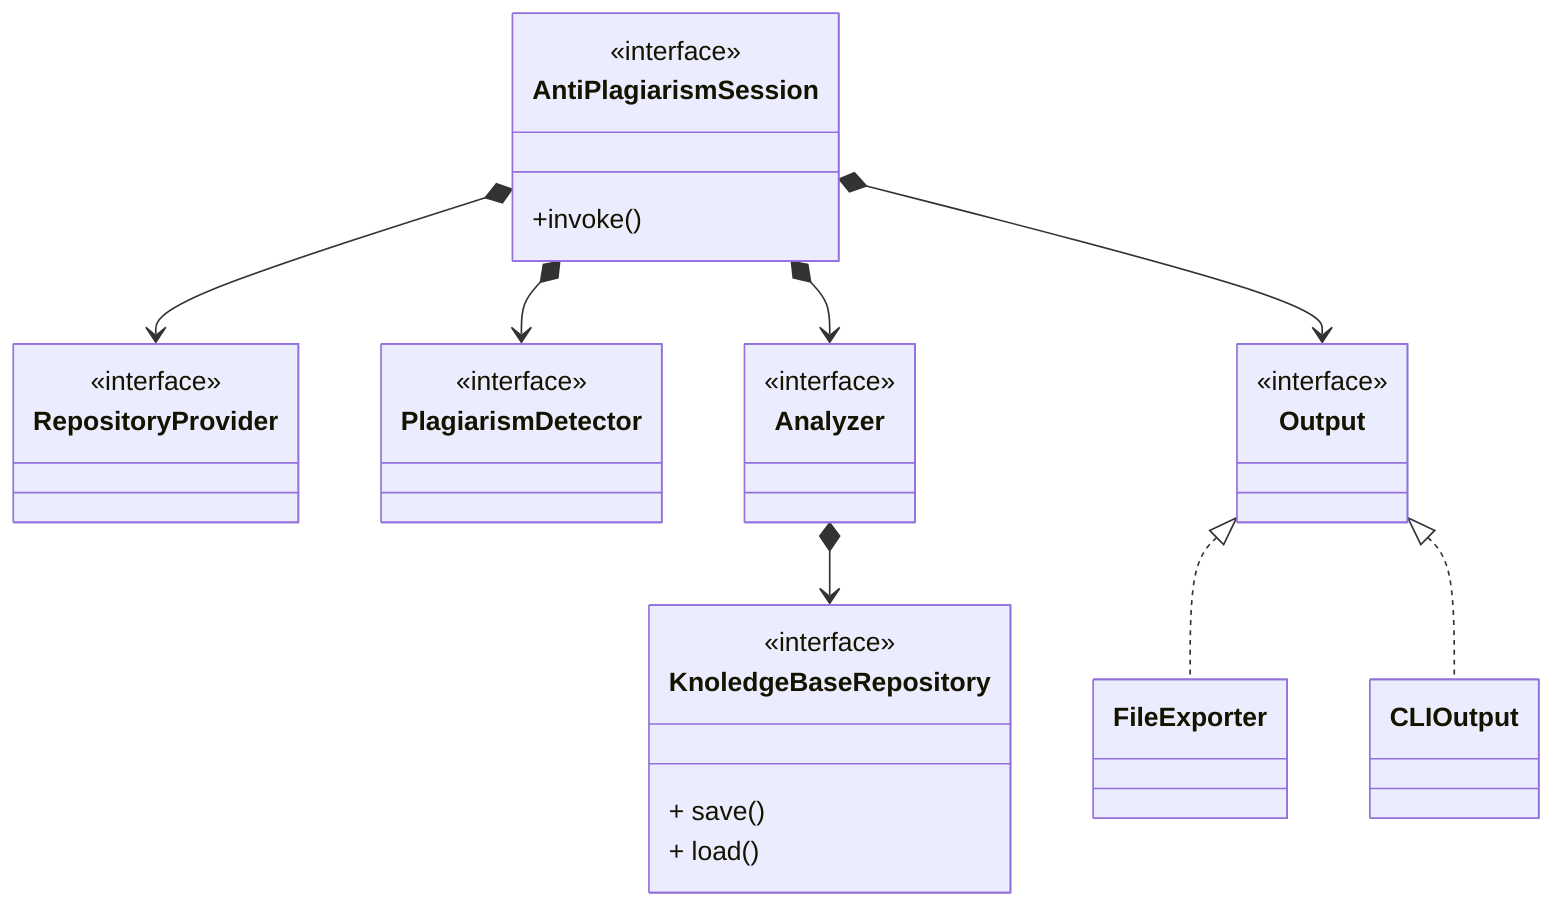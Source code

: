 classDiagram
direction TB
    class AntiPlagiarismSession {
        <<interface>>
        +invoke()
    }

    class RepositoryProvider {
        <<interface>>
    }
    AntiPlagiarismSession *--> RepositoryProvider

    class PlagiarismDetector {
        <<interface>>
    }
    AntiPlagiarismSession *--> PlagiarismDetector

    class Analyzer {
        <<interface>>
    }
    AntiPlagiarismSession *--> Analyzer

    class KnoledgeBaseRepository {
        <<interface>>
        + save()
        + load()
    }
    Analyzer *--> KnoledgeBaseRepository

    class Output {
        <<interface>>
    }
    AntiPlagiarismSession *--> Output
    class CLIOutput 
    class FileExporter
    Output <|.. FileExporter
    Output <|.. CLIOutput